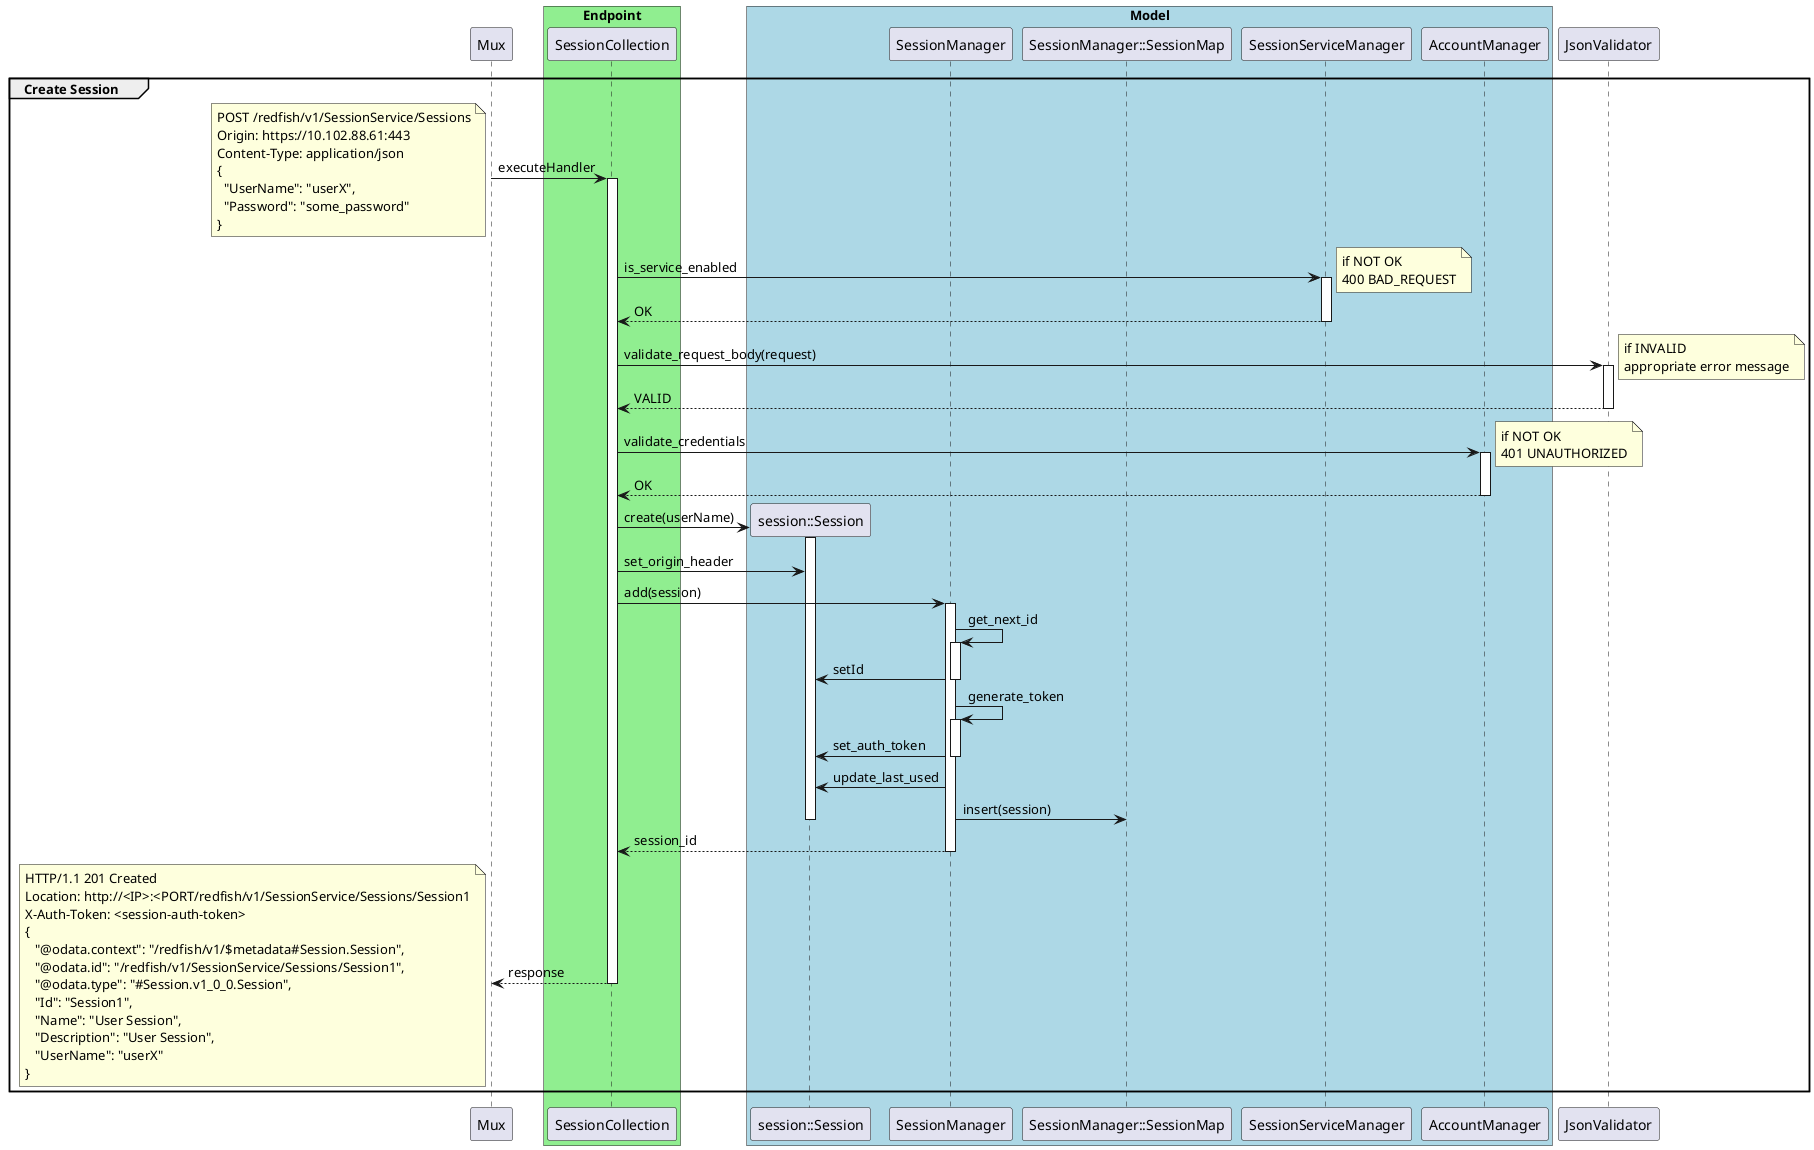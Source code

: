 @startuml
group Create Session
participant Mux as Mux
box "Endpoint" #LightGreen
participant "SessionCollection" as eSessionColl
end box

box "Model" #LightBlue
participant "session::Session" as sSession
participant SessionManager
participant "SessionManager::SessionMap" as SessionMap
participant "SessionServiceManager" as SessionServiceManager
participant "AccountManager" as AccountManager
end box
participant JsonValidator

Mux-> eSessionColl: executeHandler
activate eSessionColl
note left
POST /redfish/v1/SessionService/Sessions
Origin: https://10.102.88.61:443
Content-Type: application/json
{
  "UserName": "userX",
  "Password": "some_password"
}
end note
eSessionColl -> SessionServiceManager: is_service_enabled
activate SessionServiceManager
note right
if NOT OK
400 BAD_REQUEST
end note
SessionServiceManager --> eSessionColl: OK
deactivate SessionServiceManager
eSessionColl -> JsonValidator: validate_request_body(request)
note right
if INVALID
appropriate error message
end note
activate JsonValidator
JsonValidator --> eSessionColl: VALID
deactivate JsonValidator
eSessionColl -> AccountManager: validate_credentials
activate AccountManager
note right
if NOT OK
401 UNAUTHORIZED
end note
AccountManager --> eSessionColl: OK
deactivate AccountManager
create sSession
eSessionColl -> sSession: create(userName)
activate sSession
eSessionColl -> sSession: set_origin_header
eSessionColl -> SessionManager: add(session)
activate SessionManager
SessionManager -> SessionManager: get_next_id
activate SessionManager
SessionManager -> sSession: setId
deactivate SessionManager
SessionManager -> SessionManager: generate_token
activate SessionManager
SessionManager -> sSession: set_auth_token
deactivate SessionManager
SessionManager -> sSession: update_last_used
SessionManager -> SessionMap: insert(session)
deactivate sSession
SessionManager --> eSessionColl: session_id
deactivate SessionManager
eSessionColl --> Mux: response
deactivate eSessionColl
note left
HTTP/1.1 201 Created
Location: http://<IP>:<PORT/redfish/v1/SessionService/Sessions/Session1
X-Auth-Token: <session-auth-token>
{
   "@odata.context": "/redfish/v1/$metadata#Session.Session",
   "@odata.id": "/redfish/v1/SessionService/Sessions/Session1",
   "@odata.type": "#Session.v1_0_0.Session",
   "Id": "Session1",
   "Name": "User Session",
   "Description": "User Session",
   "UserName": "userX"
}
end note
end
@enduml